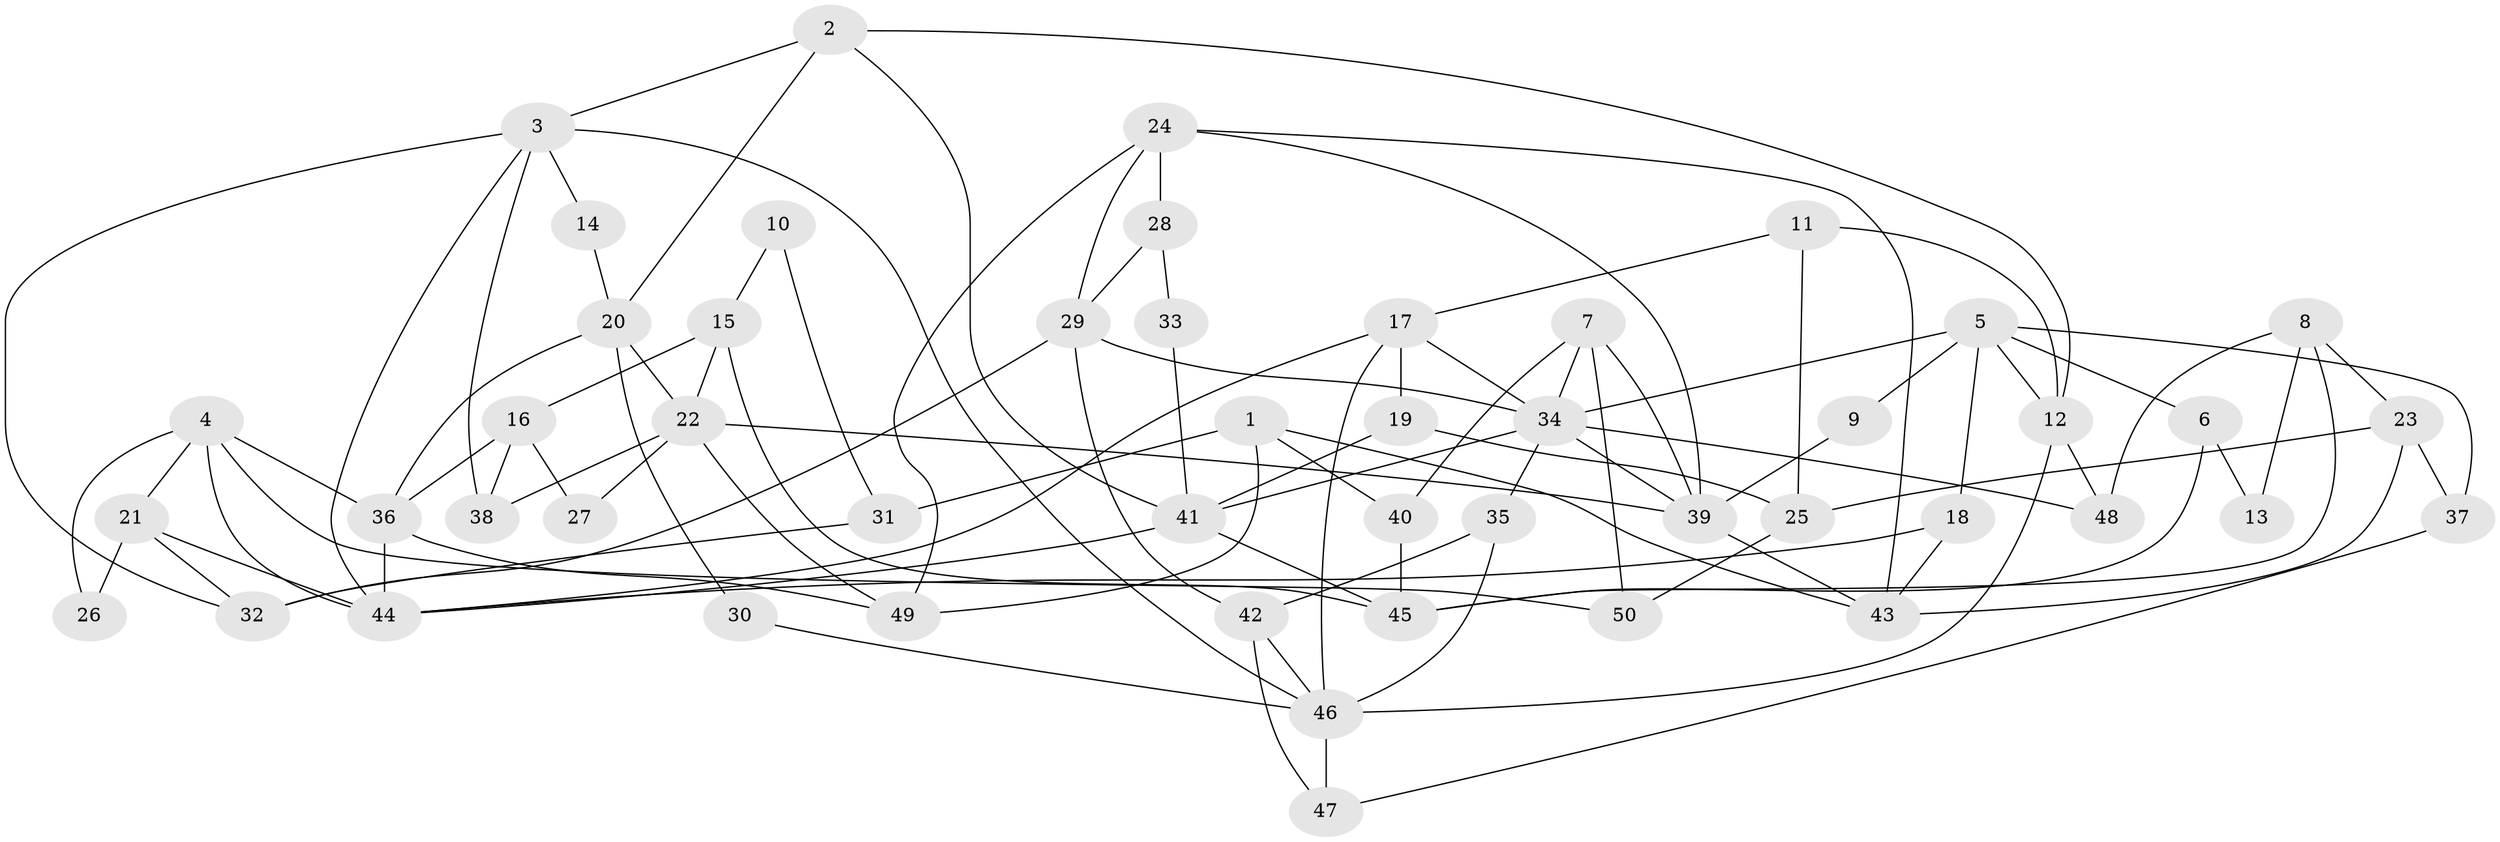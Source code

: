 // Generated by graph-tools (version 1.1) at 2025/01/03/09/25 03:01:57]
// undirected, 50 vertices, 100 edges
graph export_dot {
graph [start="1"]
  node [color=gray90,style=filled];
  1;
  2;
  3;
  4;
  5;
  6;
  7;
  8;
  9;
  10;
  11;
  12;
  13;
  14;
  15;
  16;
  17;
  18;
  19;
  20;
  21;
  22;
  23;
  24;
  25;
  26;
  27;
  28;
  29;
  30;
  31;
  32;
  33;
  34;
  35;
  36;
  37;
  38;
  39;
  40;
  41;
  42;
  43;
  44;
  45;
  46;
  47;
  48;
  49;
  50;
  1 -- 49;
  1 -- 43;
  1 -- 31;
  1 -- 40;
  2 -- 12;
  2 -- 3;
  2 -- 20;
  2 -- 41;
  3 -- 38;
  3 -- 46;
  3 -- 14;
  3 -- 32;
  3 -- 44;
  4 -- 36;
  4 -- 44;
  4 -- 21;
  4 -- 26;
  4 -- 50;
  5 -- 34;
  5 -- 37;
  5 -- 6;
  5 -- 9;
  5 -- 12;
  5 -- 18;
  6 -- 45;
  6 -- 13;
  7 -- 34;
  7 -- 50;
  7 -- 39;
  7 -- 40;
  8 -- 45;
  8 -- 48;
  8 -- 13;
  8 -- 23;
  9 -- 39;
  10 -- 15;
  10 -- 31;
  11 -- 25;
  11 -- 17;
  11 -- 12;
  12 -- 46;
  12 -- 48;
  14 -- 20;
  15 -- 22;
  15 -- 45;
  15 -- 16;
  16 -- 36;
  16 -- 27;
  16 -- 38;
  17 -- 44;
  17 -- 34;
  17 -- 19;
  17 -- 46;
  18 -- 43;
  18 -- 44;
  19 -- 41;
  19 -- 25;
  20 -- 22;
  20 -- 30;
  20 -- 36;
  21 -- 44;
  21 -- 26;
  21 -- 32;
  22 -- 49;
  22 -- 39;
  22 -- 27;
  22 -- 38;
  23 -- 43;
  23 -- 25;
  23 -- 37;
  24 -- 39;
  24 -- 29;
  24 -- 28;
  24 -- 43;
  24 -- 49;
  25 -- 50;
  28 -- 29;
  28 -- 33;
  29 -- 42;
  29 -- 32;
  29 -- 34;
  30 -- 46;
  31 -- 32;
  33 -- 41;
  34 -- 41;
  34 -- 35;
  34 -- 39;
  34 -- 48;
  35 -- 46;
  35 -- 42;
  36 -- 44;
  36 -- 49;
  37 -- 47;
  39 -- 43;
  40 -- 45;
  41 -- 44;
  41 -- 45;
  42 -- 46;
  42 -- 47;
  46 -- 47;
}
